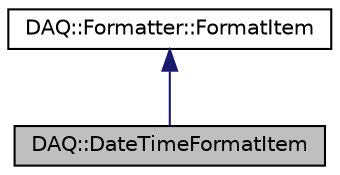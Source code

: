 digraph "DAQ::DateTimeFormatItem"
{
  edge [fontname="Helvetica",fontsize="10",labelfontname="Helvetica",labelfontsize="10"];
  node [fontname="Helvetica",fontsize="10",shape=record];
  Node0 [label="DAQ::DateTimeFormatItem",height=0.2,width=0.4,color="black", fillcolor="grey75", style="filled", fontcolor="black"];
  Node1 -> Node0 [dir="back",color="midnightblue",fontsize="10",style="solid"];
  Node1 [label="DAQ::Formatter::FormatItem",height=0.2,width=0.4,color="black", fillcolor="white", style="filled",URL="$classDAQ_1_1Formatter_1_1FormatItem.html",tooltip="格式化项 "];
}
